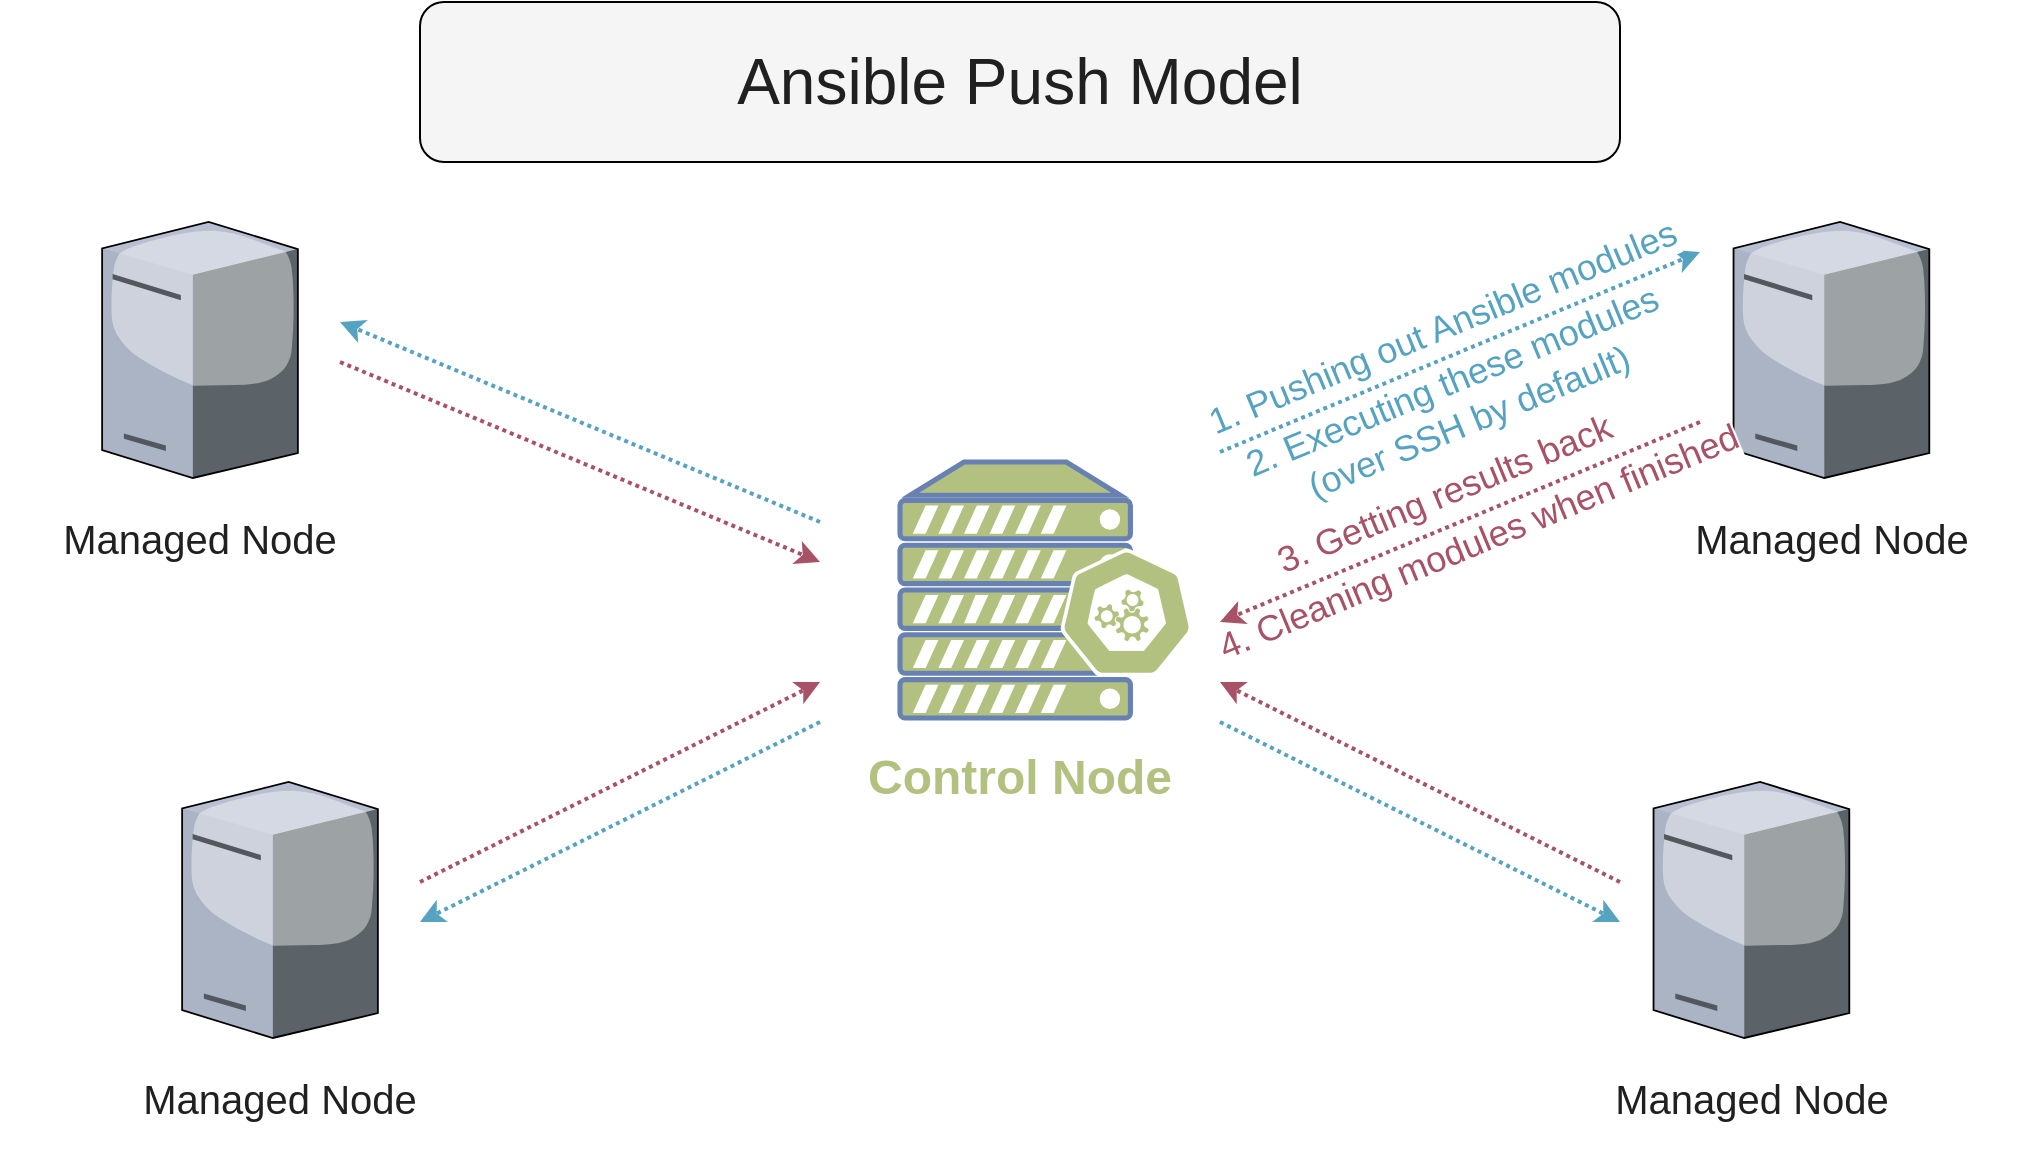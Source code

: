 <mxfile version="13.2.2" type="device"><diagram id="V8xnyMEuWjSteqbyEEz8" name="Page-1"><mxGraphModel dx="1956" dy="1003" grid="1" gridSize="10" guides="1" tooltips="1" connect="1" arrows="1" fold="1" page="1" pageScale="1" pageWidth="850" pageHeight="1100" math="0" shadow="0"><root><mxCell id="0"/><mxCell id="1" parent="0"/><mxCell id="E4LtyYp13uU-NX76geS4-28" value="" style="group" parent="1" vertex="1" connectable="0"><mxGeometry x="60" y="280" width="240" height="120" as="geometry"/></mxCell><mxCell id="E4LtyYp13uU-NX76geS4-29" style="rounded=0;orthogonalLoop=1;jettySize=auto;html=1;fontSize=20;dashed=1;dashPattern=1 1;strokeWidth=2;strokeColor=#55A3C0;" parent="E4LtyYp13uU-NX76geS4-28" edge="1"><mxGeometry relative="1" as="geometry"><mxPoint x="240" y="100" as="sourcePoint"/><mxPoint as="targetPoint"/></mxGeometry></mxCell><mxCell id="E4LtyYp13uU-NX76geS4-30" style="rounded=0;orthogonalLoop=1;jettySize=auto;html=1;fontSize=20;dashed=1;dashPattern=1 1;strokeWidth=2;strokeColor=#A85267;" parent="E4LtyYp13uU-NX76geS4-28" edge="1"><mxGeometry relative="1" as="geometry"><mxPoint y="20" as="sourcePoint"/><mxPoint x="240" y="120" as="targetPoint"/></mxGeometry></mxCell><mxCell id="E4LtyYp13uU-NX76geS4-36" value="&lt;div style=&quot;font-size: 32px&quot;&gt;Ansible Push Model&lt;br&gt;&lt;/div&gt;" style="text;html=1;strokeColor=#000000;fillColor=#f5f5f5;align=center;verticalAlign=middle;whiteSpace=wrap;rounded=1;fontSize=32;fontColor=#202020;" parent="1" vertex="1"><mxGeometry x="100" y="120" width="600" height="80" as="geometry"/></mxCell><mxCell id="E4LtyYp13uU-NX76geS4-5" value="" style="group" parent="1" vertex="1" connectable="0"><mxGeometry x="340" y="350" width="146.67" height="128" as="geometry"/></mxCell><mxCell id="E4LtyYp13uU-NX76geS4-2" value="" style="fontColor=#0066CC;verticalAlign=top;verticalLabelPosition=bottom;labelPosition=center;align=center;html=1;outlineConnect=0;fillColor=#B2C17F;strokeColor=#6881B3;gradientColor=none;gradientDirection=north;strokeWidth=2;shape=mxgraph.networks.server;aspect=fixed;" parent="E4LtyYp13uU-NX76geS4-5" vertex="1"><mxGeometry width="115.2" height="128" as="geometry"/></mxCell><mxCell id="E4LtyYp13uU-NX76geS4-4" value="" style="html=1;dashed=0;whitespace=wrap;fillColor=#B2C17F;strokeColor=#ffffff;points=[[0.005,0.63,0],[0.1,0.2,0],[0.9,0.2,0],[0.5,0,0],[0.995,0.63,0],[0.72,0.99,0],[0.5,1,0],[0.28,0.99,0]];shape=mxgraph.kubernetes.icon;prIcon=master;aspect=fixed;" parent="E4LtyYp13uU-NX76geS4-5" vertex="1"><mxGeometry x="80" y="43.26" width="66.67" height="64" as="geometry"/></mxCell><mxCell id="E4LtyYp13uU-NX76geS4-9" value="&lt;b style=&quot;font-size: 24px;&quot;&gt;&lt;font style=&quot;font-size: 24px;&quot;&gt;Control Node&lt;/font&gt;&lt;/b&gt;" style="text;html=1;strokeColor=none;fillColor=none;align=center;verticalAlign=middle;whiteSpace=wrap;rounded=0;fontSize=24;fontColor=#B2C17F;" parent="1" vertex="1"><mxGeometry x="300.0" y="478" width="200" height="60" as="geometry"/></mxCell><mxCell id="kUJxityFUGvhTiFepZdI-5" value="" style="group" parent="1" vertex="1" connectable="0"><mxGeometry x="100" y="460" width="200" height="120" as="geometry"/></mxCell><mxCell id="E4LtyYp13uU-NX76geS4-32" style="rounded=0;orthogonalLoop=1;jettySize=auto;html=1;fontSize=20;dashed=1;dashPattern=1 1;strokeWidth=2;strokeColor=#A85267;" parent="kUJxityFUGvhTiFepZdI-5" edge="1"><mxGeometry relative="1" as="geometry"><mxPoint y="100" as="sourcePoint"/><mxPoint x="200" as="targetPoint"/></mxGeometry></mxCell><mxCell id="E4LtyYp13uU-NX76geS4-33" style="rounded=0;orthogonalLoop=1;jettySize=auto;html=1;fontSize=20;dashed=1;dashPattern=1 1;strokeWidth=2;strokeColor=#55A3C0;" parent="kUJxityFUGvhTiFepZdI-5" edge="1"><mxGeometry relative="1" as="geometry"><mxPoint x="200" y="20" as="sourcePoint"/><mxPoint y="120" as="targetPoint"/></mxGeometry></mxCell><mxCell id="kUJxityFUGvhTiFepZdI-6" value="" style="group" parent="1" vertex="1" connectable="0"><mxGeometry x="500" y="460" width="200" height="120" as="geometry"/></mxCell><mxCell id="E4LtyYp13uU-NX76geS4-26" style="rounded=0;orthogonalLoop=1;jettySize=auto;html=1;fontSize=20;dashed=1;dashPattern=1 1;strokeWidth=2;strokeColor=#A85267;" parent="kUJxityFUGvhTiFepZdI-6" edge="1"><mxGeometry relative="1" as="geometry"><mxPoint x="200" y="100" as="sourcePoint"/><mxPoint as="targetPoint"/></mxGeometry></mxCell><mxCell id="E4LtyYp13uU-NX76geS4-27" style="rounded=0;orthogonalLoop=1;jettySize=auto;html=1;fontSize=20;dashed=1;dashPattern=1 1;strokeWidth=2;strokeColor=#55A3C0;" parent="kUJxityFUGvhTiFepZdI-6" edge="1"><mxGeometry relative="1" as="geometry"><mxPoint y="20" as="sourcePoint"/><mxPoint x="200" y="120" as="targetPoint"/></mxGeometry></mxCell><mxCell id="TbkMazTRyBFSTcp3wrPn-7" value="&lt;span style=&quot;font-size: 20px;&quot;&gt;&lt;font color=&quot;#202020&quot; style=&quot;font-size: 20px;&quot;&gt;Managed Node&lt;/font&gt;&lt;/span&gt;" style="text;html=1;strokeColor=none;fillColor=none;align=center;verticalAlign=middle;whiteSpace=wrap;rounded=0;fontSize=20;fontStyle=0" parent="1" vertex="1"><mxGeometry x="-110" y="358" width="200" height="60" as="geometry"/></mxCell><mxCell id="TbkMazTRyBFSTcp3wrPn-8" value="" style="verticalLabelPosition=bottom;aspect=fixed;html=1;verticalAlign=top;strokeColor=none;shape=mxgraph.citrix.tower_server;rounded=0;shadow=0;comic=0;fontFamily=Verdana;" parent="1" vertex="1"><mxGeometry x="-58.94" y="230" width="97.88" height="128" as="geometry"/></mxCell><mxCell id="TbkMazTRyBFSTcp3wrPn-4" value="&lt;span style=&quot;font-size: 20px;&quot;&gt;&lt;font color=&quot;#202020&quot; style=&quot;font-size: 20px;&quot;&gt;Managed Node&lt;/font&gt;&lt;/span&gt;" style="text;html=1;strokeColor=none;fillColor=none;align=center;verticalAlign=middle;whiteSpace=wrap;rounded=0;fontSize=20;" parent="1" vertex="1"><mxGeometry x="705.71" y="358" width="200" height="60" as="geometry"/></mxCell><mxCell id="TbkMazTRyBFSTcp3wrPn-5" value="" style="verticalLabelPosition=bottom;aspect=fixed;html=1;verticalAlign=top;strokeColor=none;shape=mxgraph.citrix.tower_server;rounded=0;shadow=0;comic=0;fontFamily=Verdana;" parent="1" vertex="1"><mxGeometry x="756.77" y="230" width="97.88" height="128" as="geometry"/></mxCell><mxCell id="E4LtyYp13uU-NX76geS4-17" value="&lt;span style=&quot;font-size: 20px;&quot;&gt;&lt;font color=&quot;#202020&quot; style=&quot;font-size: 20px;&quot;&gt;Managed Node&lt;/font&gt;&lt;/span&gt;" style="text;html=1;strokeColor=none;fillColor=none;align=center;verticalAlign=middle;whiteSpace=wrap;rounded=0;fontSize=20;fontStyle=0" parent="1" vertex="1"><mxGeometry x="665.71" y="638" width="200" height="60" as="geometry"/></mxCell><mxCell id="TbkMazTRyBFSTcp3wrPn-1" value="" style="verticalLabelPosition=bottom;aspect=fixed;html=1;verticalAlign=top;strokeColor=none;shape=mxgraph.citrix.tower_server;rounded=0;shadow=0;comic=0;fontFamily=Verdana;" parent="1" vertex="1"><mxGeometry x="716.77" y="510" width="97.88" height="128" as="geometry"/></mxCell><mxCell id="TbkMazTRyBFSTcp3wrPn-10" value="&lt;span style=&quot;font-size: 20px;&quot;&gt;&lt;font color=&quot;#202020&quot; style=&quot;font-size: 20px;&quot;&gt;Managed Node&lt;/font&gt;&lt;/span&gt;" style="text;html=1;strokeColor=none;fillColor=none;align=center;verticalAlign=middle;whiteSpace=wrap;rounded=0;fontSize=20;fontStyle=0" parent="1" vertex="1"><mxGeometry x="-70" y="638" width="200" height="60" as="geometry"/></mxCell><mxCell id="TbkMazTRyBFSTcp3wrPn-11" value="" style="verticalLabelPosition=bottom;aspect=fixed;html=1;verticalAlign=top;strokeColor=none;shape=mxgraph.citrix.tower_server;rounded=0;shadow=0;comic=0;fontFamily=Verdana;" parent="1" vertex="1"><mxGeometry x="-18.94" y="510" width="97.88" height="128" as="geometry"/></mxCell><mxCell id="sJZjVXpingmwLrKVrkc2-2" value="4. Cleaning modules when finished" style="edgeLabel;html=1;align=center;verticalAlign=middle;resizable=0;points=[];fontSize=18;rotation=337.5;fontColor=#A85267;" parent="1" vertex="1" connectable="0"><mxGeometry x="629" y="390" as="geometry"/></mxCell><mxCell id="E4LtyYp13uU-NX76geS4-23" style="rounded=0;orthogonalLoop=1;jettySize=auto;html=1;fontSize=20;dashed=1;dashPattern=1 1;strokeWidth=2;strokeColor=#A85267;" parent="1" edge="1"><mxGeometry relative="1" as="geometry"><mxPoint x="740" y="330" as="sourcePoint"/><mxPoint x="500" y="430" as="targetPoint"/></mxGeometry></mxCell><mxCell id="0-qnNVT8QPpvaXYtzrx6-2" value="3. Getting results back" style="edgeLabel;html=1;align=center;verticalAlign=middle;resizable=0;points=[];fontSize=18;rotation=337.5;fontColor=#A85267;" parent="E4LtyYp13uU-NX76geS4-23" vertex="1" connectable="0"><mxGeometry x="-0.077" y="2" relative="1" as="geometry"><mxPoint x="-18" y="-12" as="offset"/></mxGeometry></mxCell><mxCell id="bCGb3DBA3hDbISVvg_Rg-2" value="" style="group" vertex="1" connectable="0" parent="1"><mxGeometry x="500" y="245" width="240" height="100" as="geometry"/></mxCell><mxCell id="E4LtyYp13uU-NX76geS4-22" style="rounded=0;orthogonalLoop=1;jettySize=auto;html=1;fontSize=20;dashed=1;dashPattern=1 1;strokeWidth=2;strokeColor=#55A3C0;" parent="bCGb3DBA3hDbISVvg_Rg-2" edge="1"><mxGeometry relative="1" as="geometry"><mxPoint y="100" as="sourcePoint"/><mxPoint x="240" as="targetPoint"/></mxGeometry></mxCell><mxCell id="0-qnNVT8QPpvaXYtzrx6-3" value="1. Pushing out Ansible modules" style="edgeLabel;html=1;align=center;verticalAlign=middle;resizable=0;points=[];fontSize=18;rotation=337.5;fontColor=#55A3C0;" parent="E4LtyYp13uU-NX76geS4-22" vertex="1" connectable="0"><mxGeometry x="0.149" y="5" relative="1" as="geometry"><mxPoint x="-25.62" as="offset"/></mxGeometry></mxCell><mxCell id="sJZjVXpingmwLrKVrkc2-1" value="2. Executing these modules&lt;br&gt;(over SSH by default)" style="edgeLabel;html=1;align=center;verticalAlign=middle;resizable=0;points=[];fontSize=18;rotation=337.5;fontColor=#55A3C0;" parent="bCGb3DBA3hDbISVvg_Rg-2" vertex="1" connectable="0"><mxGeometry x="120" y="75" as="geometry"/></mxCell></root></mxGraphModel></diagram></mxfile>